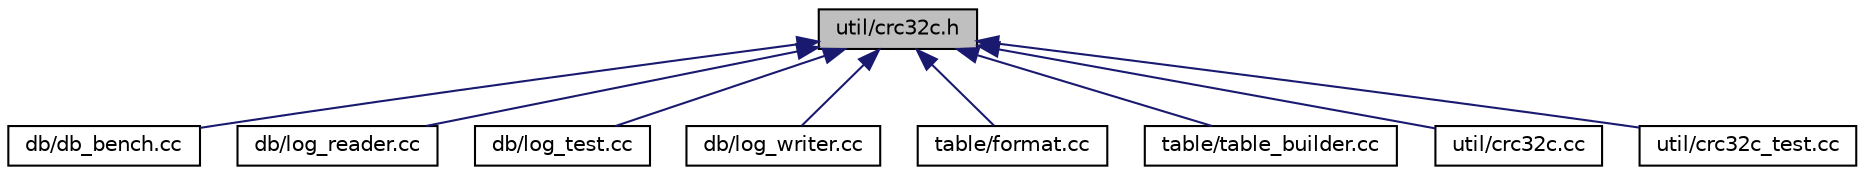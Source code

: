 digraph "util/crc32c.h"
{
  edge [fontname="Helvetica",fontsize="10",labelfontname="Helvetica",labelfontsize="10"];
  node [fontname="Helvetica",fontsize="10",shape=record];
  Node1 [label="util/crc32c.h",height=0.2,width=0.4,color="black", fillcolor="grey75", style="filled" fontcolor="black"];
  Node1 -> Node2 [dir="back",color="midnightblue",fontsize="10",style="solid"];
  Node2 [label="db/db_bench.cc",height=0.2,width=0.4,color="black", fillcolor="white", style="filled",URL="$db__bench_8cc.html"];
  Node1 -> Node3 [dir="back",color="midnightblue",fontsize="10",style="solid"];
  Node3 [label="db/log_reader.cc",height=0.2,width=0.4,color="black", fillcolor="white", style="filled",URL="$log__reader_8cc.html"];
  Node1 -> Node4 [dir="back",color="midnightblue",fontsize="10",style="solid"];
  Node4 [label="db/log_test.cc",height=0.2,width=0.4,color="black", fillcolor="white", style="filled",URL="$log__test_8cc.html"];
  Node1 -> Node5 [dir="back",color="midnightblue",fontsize="10",style="solid"];
  Node5 [label="db/log_writer.cc",height=0.2,width=0.4,color="black", fillcolor="white", style="filled",URL="$log__writer_8cc.html"];
  Node1 -> Node6 [dir="back",color="midnightblue",fontsize="10",style="solid"];
  Node6 [label="table/format.cc",height=0.2,width=0.4,color="black", fillcolor="white", style="filled",URL="$format_8cc.html"];
  Node1 -> Node7 [dir="back",color="midnightblue",fontsize="10",style="solid"];
  Node7 [label="table/table_builder.cc",height=0.2,width=0.4,color="black", fillcolor="white", style="filled",URL="$table__builder_8cc.html"];
  Node1 -> Node8 [dir="back",color="midnightblue",fontsize="10",style="solid"];
  Node8 [label="util/crc32c.cc",height=0.2,width=0.4,color="black", fillcolor="white", style="filled",URL="$crc32c_8cc.html"];
  Node1 -> Node9 [dir="back",color="midnightblue",fontsize="10",style="solid"];
  Node9 [label="util/crc32c_test.cc",height=0.2,width=0.4,color="black", fillcolor="white", style="filled",URL="$crc32c__test_8cc.html"];
}

